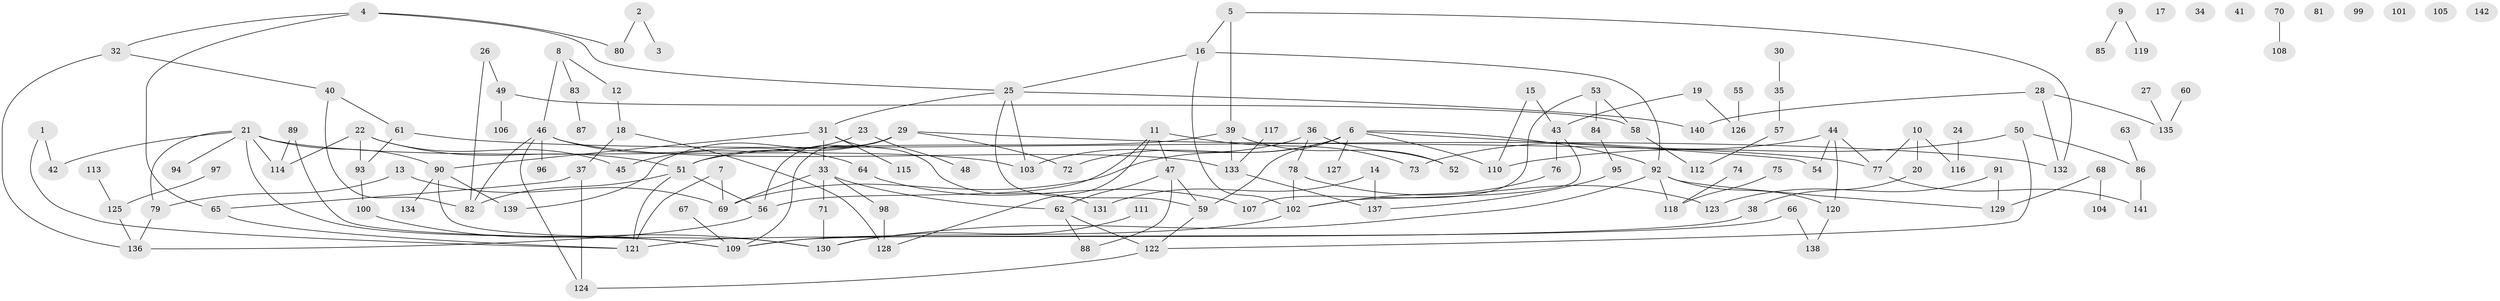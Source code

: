 // coarse degree distribution, {2: 0.2765957446808511, 1: 0.2127659574468085, 4: 0.13829787234042554, 5: 0.07446808510638298, 8: 0.05319148936170213, 3: 0.0851063829787234, 6: 0.05319148936170213, 0: 0.09574468085106383, 7: 0.010638297872340425}
// Generated by graph-tools (version 1.1) at 2025/23/03/03/25 07:23:27]
// undirected, 142 vertices, 179 edges
graph export_dot {
graph [start="1"]
  node [color=gray90,style=filled];
  1;
  2;
  3;
  4;
  5;
  6;
  7;
  8;
  9;
  10;
  11;
  12;
  13;
  14;
  15;
  16;
  17;
  18;
  19;
  20;
  21;
  22;
  23;
  24;
  25;
  26;
  27;
  28;
  29;
  30;
  31;
  32;
  33;
  34;
  35;
  36;
  37;
  38;
  39;
  40;
  41;
  42;
  43;
  44;
  45;
  46;
  47;
  48;
  49;
  50;
  51;
  52;
  53;
  54;
  55;
  56;
  57;
  58;
  59;
  60;
  61;
  62;
  63;
  64;
  65;
  66;
  67;
  68;
  69;
  70;
  71;
  72;
  73;
  74;
  75;
  76;
  77;
  78;
  79;
  80;
  81;
  82;
  83;
  84;
  85;
  86;
  87;
  88;
  89;
  90;
  91;
  92;
  93;
  94;
  95;
  96;
  97;
  98;
  99;
  100;
  101;
  102;
  103;
  104;
  105;
  106;
  107;
  108;
  109;
  110;
  111;
  112;
  113;
  114;
  115;
  116;
  117;
  118;
  119;
  120;
  121;
  122;
  123;
  124;
  125;
  126;
  127;
  128;
  129;
  130;
  131;
  132;
  133;
  134;
  135;
  136;
  137;
  138;
  139;
  140;
  141;
  142;
  1 -- 42;
  1 -- 121;
  2 -- 3;
  2 -- 80;
  4 -- 25;
  4 -- 32;
  4 -- 65;
  4 -- 80;
  5 -- 16;
  5 -- 39;
  5 -- 132;
  6 -- 54;
  6 -- 59;
  6 -- 69;
  6 -- 72;
  6 -- 92;
  6 -- 110;
  6 -- 127;
  7 -- 69;
  7 -- 121;
  8 -- 12;
  8 -- 46;
  8 -- 83;
  9 -- 85;
  9 -- 119;
  10 -- 20;
  10 -- 77;
  10 -- 116;
  11 -- 47;
  11 -- 56;
  11 -- 73;
  11 -- 128;
  12 -- 18;
  13 -- 69;
  13 -- 79;
  14 -- 131;
  14 -- 137;
  15 -- 43;
  15 -- 110;
  16 -- 25;
  16 -- 92;
  16 -- 102;
  18 -- 37;
  18 -- 128;
  19 -- 43;
  19 -- 126;
  20 -- 38;
  21 -- 42;
  21 -- 79;
  21 -- 90;
  21 -- 94;
  21 -- 103;
  21 -- 109;
  21 -- 114;
  22 -- 45;
  22 -- 51;
  22 -- 93;
  22 -- 114;
  23 -- 45;
  23 -- 48;
  24 -- 116;
  25 -- 31;
  25 -- 59;
  25 -- 103;
  25 -- 140;
  26 -- 49;
  26 -- 82;
  27 -- 135;
  28 -- 132;
  28 -- 135;
  28 -- 140;
  29 -- 51;
  29 -- 56;
  29 -- 72;
  29 -- 77;
  29 -- 109;
  29 -- 139;
  30 -- 35;
  31 -- 33;
  31 -- 90;
  31 -- 115;
  31 -- 131;
  32 -- 40;
  32 -- 136;
  33 -- 62;
  33 -- 69;
  33 -- 71;
  33 -- 98;
  35 -- 57;
  36 -- 52;
  36 -- 78;
  36 -- 103;
  37 -- 65;
  37 -- 124;
  38 -- 121;
  39 -- 51;
  39 -- 52;
  39 -- 133;
  40 -- 61;
  40 -- 82;
  43 -- 76;
  43 -- 102;
  44 -- 54;
  44 -- 73;
  44 -- 77;
  44 -- 120;
  46 -- 64;
  46 -- 82;
  46 -- 96;
  46 -- 124;
  46 -- 133;
  47 -- 59;
  47 -- 62;
  47 -- 88;
  49 -- 58;
  49 -- 106;
  50 -- 86;
  50 -- 110;
  50 -- 122;
  51 -- 56;
  51 -- 82;
  51 -- 121;
  53 -- 58;
  53 -- 84;
  53 -- 107;
  55 -- 126;
  56 -- 136;
  57 -- 112;
  58 -- 112;
  59 -- 122;
  60 -- 135;
  61 -- 93;
  61 -- 132;
  62 -- 88;
  62 -- 122;
  63 -- 86;
  64 -- 107;
  65 -- 121;
  66 -- 109;
  66 -- 138;
  67 -- 109;
  68 -- 104;
  68 -- 129;
  70 -- 108;
  71 -- 130;
  74 -- 118;
  75 -- 118;
  76 -- 102;
  77 -- 141;
  78 -- 102;
  78 -- 123;
  79 -- 136;
  83 -- 87;
  84 -- 95;
  86 -- 141;
  89 -- 109;
  89 -- 114;
  90 -- 130;
  90 -- 134;
  90 -- 139;
  91 -- 123;
  91 -- 129;
  92 -- 118;
  92 -- 120;
  92 -- 129;
  92 -- 130;
  93 -- 100;
  95 -- 137;
  97 -- 125;
  98 -- 128;
  100 -- 130;
  102 -- 109;
  111 -- 130;
  113 -- 125;
  117 -- 133;
  120 -- 138;
  122 -- 124;
  125 -- 136;
  133 -- 137;
}
